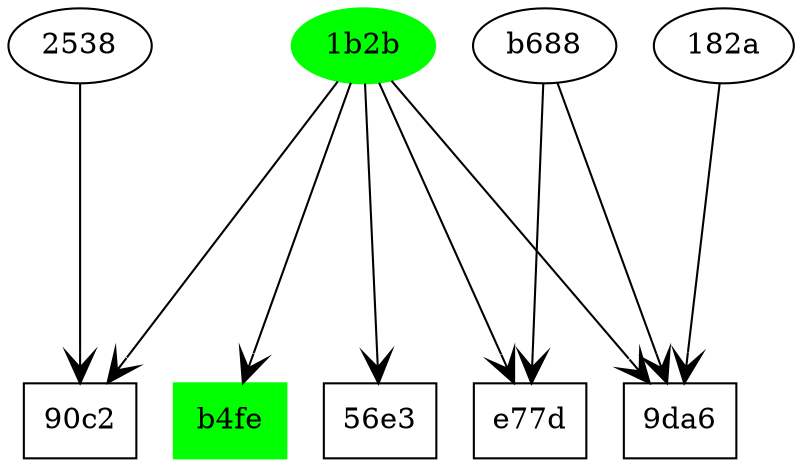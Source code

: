 // Also Likes Graph
digraph also_likes {
	edge [arrowhead=vee arrowsize=1.5]
	ranksep=2
	"90c2" [label="90c2" shape=box]
	2538 [label=2538]
	2538 -> "90c2"
	"1b2b" [label="1b2b" color=green fillcolor=green style=filled]
	"1b2b" -> "90c2"
	e77d [label=e77d shape=box]
	"1b2b" [label="1b2b" color=green fillcolor=green style=filled]
	"1b2b" -> e77d
	b688 [label=b688]
	b688 -> e77d
	"56e3" [label="56e3" shape=box]
	"1b2b" [label="1b2b" color=green fillcolor=green style=filled]
	"1b2b" -> "56e3"
	"9da6" [label="9da6" shape=box]
	"1b2b" [label="1b2b" color=green fillcolor=green style=filled]
	"1b2b" -> "9da6"
	"182a" [label="182a"]
	"182a" -> "9da6"
	b688 [label=b688]
	b688 -> "9da6"
	b4fe [label=b4fe color=green fillcolor=green shape=box style=filled]
	"1b2b" [label="1b2b" color=green fillcolor=green style=filled]
	"1b2b" -> b4fe
}
